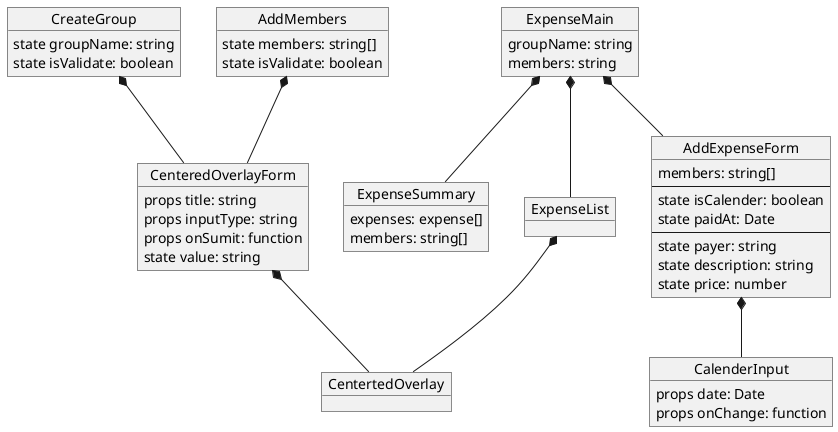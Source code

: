 @startuml react component

object CreateGroup {
  state groupName: string
  state isValidate: boolean
}
object AddMembers {
  state members: string[]
  state isValidate: boolean
}
object ExpenseMain {
  groupName: string
  members: string

  'TODO: state
}

object CenteredOverlayForm {
  props title: string
  props inputType: string
  props onSumit: function

  state value: string
}

object CentertedOverlay


object AddExpenseForm {
  members: string[]
  ---
  state isCalender: boolean
  state paidAt: Date
  --- 
  state payer: string
  state description: string
  state price: number
}
object ExpenseSummary {
  expenses: expense[]
  members: string[]
}
object ExpenseList

object CalenderInput {
  props date: Date
  props onChange: function
}

CenteredOverlayForm *-- CentertedOverlay
CreateGroup *-- CenteredOverlayForm
AddMembers *-- CenteredOverlayForm

ExpenseMain *-- AddExpenseForm
ExpenseMain *-- ExpenseSummary
ExpenseMain *-- ExpenseList

AddExpenseForm *-- CalenderInput

ExpenseList *-- CentertedOverlay

@enduml